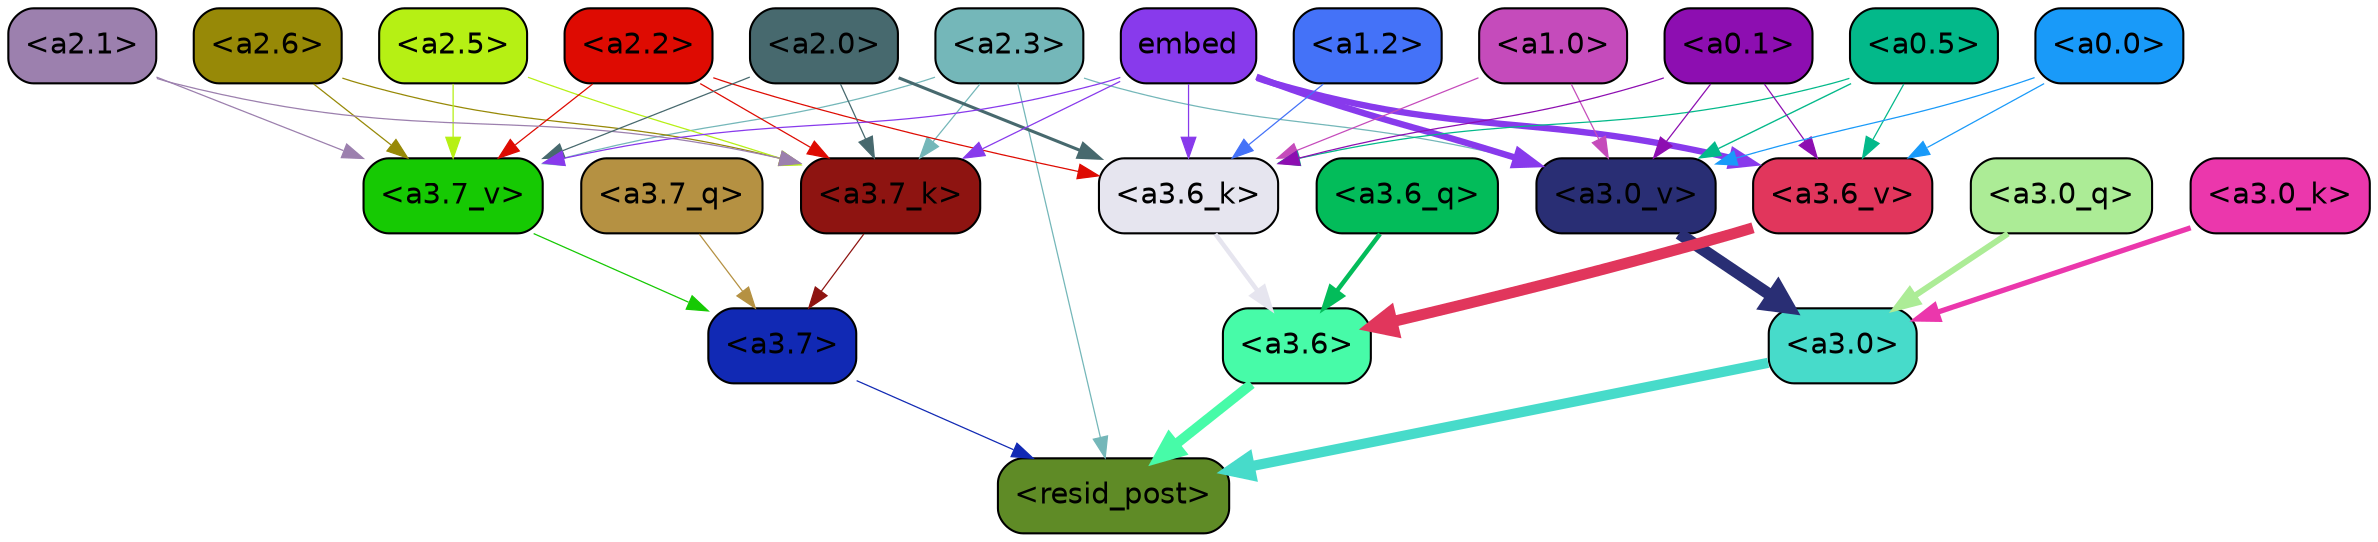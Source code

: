 strict digraph "" {
	graph [bgcolor=transparent,
		layout=dot,
		overlap=false,
		splines=true
	];
	"<a3.7>"	[color=black,
		fillcolor="#1129b4",
		fontname=Helvetica,
		shape=box,
		style="filled, rounded"];
	"<resid_post>"	[color=black,
		fillcolor="#5f8b26",
		fontname=Helvetica,
		shape=box,
		style="filled, rounded"];
	"<a3.7>" -> "<resid_post>"	[color="#1129b4",
		penwidth=0.6];
	"<a3.6>"	[color=black,
		fillcolor="#47fba8",
		fontname=Helvetica,
		shape=box,
		style="filled, rounded"];
	"<a3.6>" -> "<resid_post>"	[color="#47fba8",
		penwidth=4.7534414529800415];
	"<a3.0>"	[color=black,
		fillcolor="#47dbca",
		fontname=Helvetica,
		shape=box,
		style="filled, rounded"];
	"<a3.0>" -> "<resid_post>"	[color="#47dbca",
		penwidth=4.898576855659485];
	"<a2.3>"	[color=black,
		fillcolor="#74b7b9",
		fontname=Helvetica,
		shape=box,
		style="filled, rounded"];
	"<a2.3>" -> "<resid_post>"	[color="#74b7b9",
		penwidth=0.6];
	"<a3.7_k>"	[color=black,
		fillcolor="#8e1411",
		fontname=Helvetica,
		shape=box,
		style="filled, rounded"];
	"<a2.3>" -> "<a3.7_k>"	[color="#74b7b9",
		penwidth=0.6];
	"<a3.7_v>"	[color=black,
		fillcolor="#16c903",
		fontname=Helvetica,
		shape=box,
		style="filled, rounded"];
	"<a2.3>" -> "<a3.7_v>"	[color="#74b7b9",
		penwidth=0.6];
	"<a3.0_v>"	[color=black,
		fillcolor="#292e74",
		fontname=Helvetica,
		shape=box,
		style="filled, rounded"];
	"<a2.3>" -> "<a3.0_v>"	[color="#74b7b9",
		penwidth=0.6];
	"<a3.7_q>"	[color=black,
		fillcolor="#b59142",
		fontname=Helvetica,
		shape=box,
		style="filled, rounded"];
	"<a3.7_q>" -> "<a3.7>"	[color="#b59142",
		penwidth=0.6];
	"<a3.6_q>"	[color=black,
		fillcolor="#03bc5a",
		fontname=Helvetica,
		shape=box,
		style="filled, rounded"];
	"<a3.6_q>" -> "<a3.6>"	[color="#03bc5a",
		penwidth=2.160832464694977];
	"<a3.0_q>"	[color=black,
		fillcolor="#acec96",
		fontname=Helvetica,
		shape=box,
		style="filled, rounded"];
	"<a3.0_q>" -> "<a3.0>"	[color="#acec96",
		penwidth=2.870753765106201];
	"<a3.7_k>" -> "<a3.7>"	[color="#8e1411",
		penwidth=0.6];
	"<a3.6_k>"	[color=black,
		fillcolor="#e6e5ef",
		fontname=Helvetica,
		shape=box,
		style="filled, rounded"];
	"<a3.6_k>" -> "<a3.6>"	[color="#e6e5ef",
		penwidth=2.13908451795578];
	"<a3.0_k>"	[color=black,
		fillcolor="#eb37ac",
		fontname=Helvetica,
		shape=box,
		style="filled, rounded"];
	"<a3.0_k>" -> "<a3.0>"	[color="#eb37ac",
		penwidth=2.520303964614868];
	"<a3.7_v>" -> "<a3.7>"	[color="#16c903",
		penwidth=0.6];
	"<a3.6_v>"	[color=black,
		fillcolor="#e1365c",
		fontname=Helvetica,
		shape=box,
		style="filled, rounded"];
	"<a3.6_v>" -> "<a3.6>"	[color="#e1365c",
		penwidth=5.297133803367615];
	"<a3.0_v>" -> "<a3.0>"	[color="#292e74",
		penwidth=5.680712580680847];
	"<a2.6>"	[color=black,
		fillcolor="#978907",
		fontname=Helvetica,
		shape=box,
		style="filled, rounded"];
	"<a2.6>" -> "<a3.7_k>"	[color="#978907",
		penwidth=0.6];
	"<a2.6>" -> "<a3.7_v>"	[color="#978907",
		penwidth=0.6];
	"<a2.5>"	[color=black,
		fillcolor="#b6f014",
		fontname=Helvetica,
		shape=box,
		style="filled, rounded"];
	"<a2.5>" -> "<a3.7_k>"	[color="#b6f014",
		penwidth=0.6];
	"<a2.5>" -> "<a3.7_v>"	[color="#b6f014",
		penwidth=0.6];
	"<a2.2>"	[color=black,
		fillcolor="#de0b02",
		fontname=Helvetica,
		shape=box,
		style="filled, rounded"];
	"<a2.2>" -> "<a3.7_k>"	[color="#de0b02",
		penwidth=0.6];
	"<a2.2>" -> "<a3.6_k>"	[color="#de0b02",
		penwidth=0.6];
	"<a2.2>" -> "<a3.7_v>"	[color="#de0b02",
		penwidth=0.6];
	"<a2.1>"	[color=black,
		fillcolor="#9c80ae",
		fontname=Helvetica,
		shape=box,
		style="filled, rounded"];
	"<a2.1>" -> "<a3.7_k>"	[color="#9c80ae",
		penwidth=0.6];
	"<a2.1>" -> "<a3.7_v>"	[color="#9c80ae",
		penwidth=0.6];
	"<a2.0>"	[color=black,
		fillcolor="#47696e",
		fontname=Helvetica,
		shape=box,
		style="filled, rounded"];
	"<a2.0>" -> "<a3.7_k>"	[color="#47696e",
		penwidth=0.6];
	"<a2.0>" -> "<a3.6_k>"	[color="#47696e",
		penwidth=1.4855384826660156];
	"<a2.0>" -> "<a3.7_v>"	[color="#47696e",
		penwidth=0.6];
	embed	[color=black,
		fillcolor="#883aec",
		fontname=Helvetica,
		shape=box,
		style="filled, rounded"];
	embed -> "<a3.7_k>"	[color="#883aec",
		penwidth=0.6];
	embed -> "<a3.6_k>"	[color="#883aec",
		penwidth=0.6];
	embed -> "<a3.7_v>"	[color="#883aec",
		penwidth=0.6];
	embed -> "<a3.6_v>"	[color="#883aec",
		penwidth=3.067279100418091];
	embed -> "<a3.0_v>"	[color="#883aec",
		penwidth=3.0891895294189453];
	"<a1.2>"	[color=black,
		fillcolor="#4472f8",
		fontname=Helvetica,
		shape=box,
		style="filled, rounded"];
	"<a1.2>" -> "<a3.6_k>"	[color="#4472f8",
		penwidth=0.6];
	"<a1.0>"	[color=black,
		fillcolor="#c54bbb",
		fontname=Helvetica,
		shape=box,
		style="filled, rounded"];
	"<a1.0>" -> "<a3.6_k>"	[color="#c54bbb",
		penwidth=0.6];
	"<a1.0>" -> "<a3.0_v>"	[color="#c54bbb",
		penwidth=0.6];
	"<a0.5>"	[color=black,
		fillcolor="#03b98a",
		fontname=Helvetica,
		shape=box,
		style="filled, rounded"];
	"<a0.5>" -> "<a3.6_k>"	[color="#03b98a",
		penwidth=0.6];
	"<a0.5>" -> "<a3.6_v>"	[color="#03b98a",
		penwidth=0.6];
	"<a0.5>" -> "<a3.0_v>"	[color="#03b98a",
		penwidth=0.6549575447570533];
	"<a0.1>"	[color=black,
		fillcolor="#8d0eb1",
		fontname=Helvetica,
		shape=box,
		style="filled, rounded"];
	"<a0.1>" -> "<a3.6_k>"	[color="#8d0eb1",
		penwidth=0.6];
	"<a0.1>" -> "<a3.6_v>"	[color="#8d0eb1",
		penwidth=0.6];
	"<a0.1>" -> "<a3.0_v>"	[color="#8d0eb1",
		penwidth=0.6];
	"<a0.0>"	[color=black,
		fillcolor="#199af9",
		fontname=Helvetica,
		shape=box,
		style="filled, rounded"];
	"<a0.0>" -> "<a3.6_v>"	[color="#199af9",
		penwidth=0.6];
	"<a0.0>" -> "<a3.0_v>"	[color="#199af9",
		penwidth=0.6];
}
